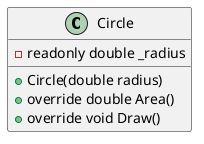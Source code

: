 ﻿@startuml
class Circle
{
    - readonly double _radius
    + Circle(double radius)  
    + override double Area() 
    + override void Draw()    
}
@enduml

